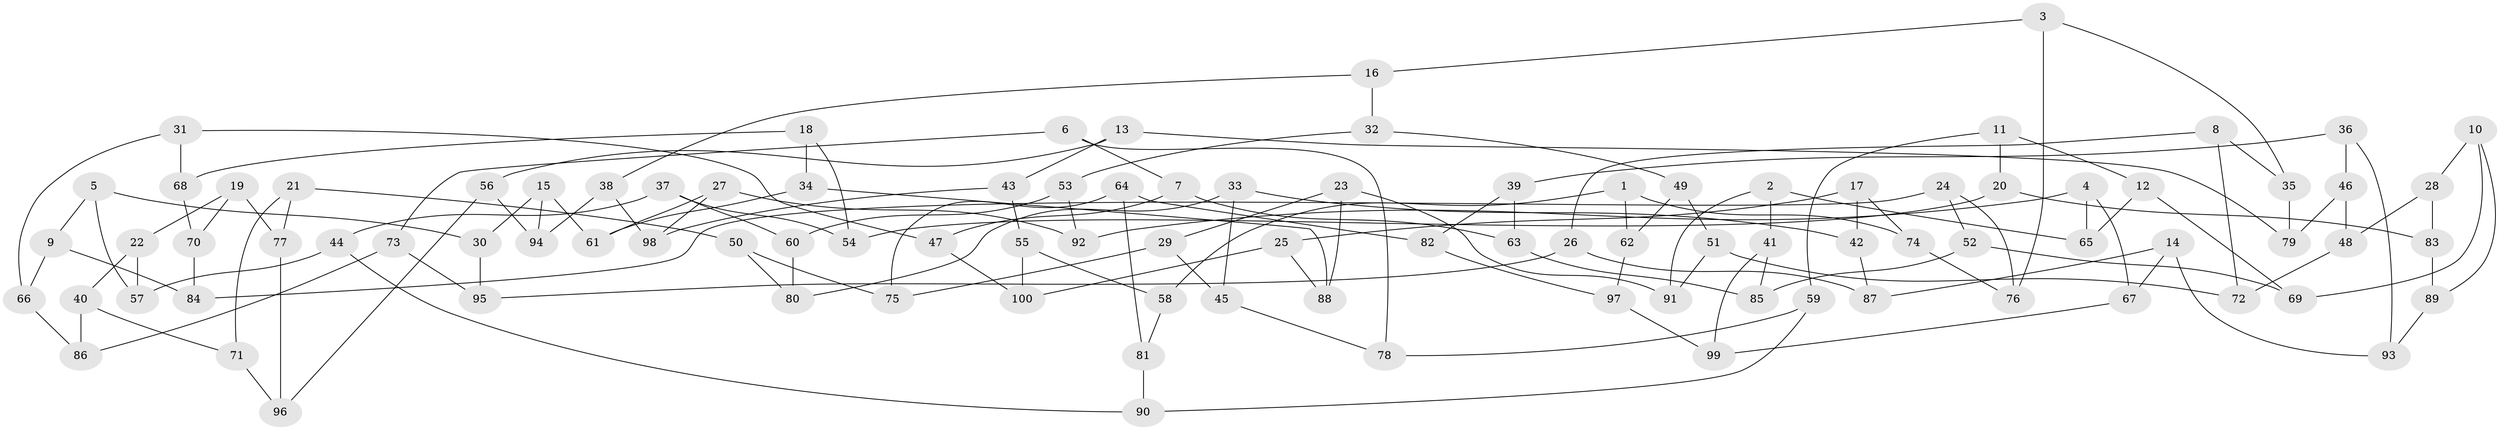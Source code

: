 // Generated by graph-tools (version 1.1) at 2025/11/02/21/25 10:11:15]
// undirected, 100 vertices, 150 edges
graph export_dot {
graph [start="1"]
  node [color=gray90,style=filled];
  1;
  2;
  3;
  4;
  5;
  6;
  7;
  8;
  9;
  10;
  11;
  12;
  13;
  14;
  15;
  16;
  17;
  18;
  19;
  20;
  21;
  22;
  23;
  24;
  25;
  26;
  27;
  28;
  29;
  30;
  31;
  32;
  33;
  34;
  35;
  36;
  37;
  38;
  39;
  40;
  41;
  42;
  43;
  44;
  45;
  46;
  47;
  48;
  49;
  50;
  51;
  52;
  53;
  54;
  55;
  56;
  57;
  58;
  59;
  60;
  61;
  62;
  63;
  64;
  65;
  66;
  67;
  68;
  69;
  70;
  71;
  72;
  73;
  74;
  75;
  76;
  77;
  78;
  79;
  80;
  81;
  82;
  83;
  84;
  85;
  86;
  87;
  88;
  89;
  90;
  91;
  92;
  93;
  94;
  95;
  96;
  97;
  98;
  99;
  100;
  1 -- 58;
  1 -- 62;
  1 -- 74;
  2 -- 91;
  2 -- 65;
  2 -- 41;
  3 -- 76;
  3 -- 35;
  3 -- 16;
  4 -- 92;
  4 -- 67;
  4 -- 65;
  5 -- 30;
  5 -- 9;
  5 -- 57;
  6 -- 7;
  6 -- 73;
  6 -- 78;
  7 -- 47;
  7 -- 63;
  8 -- 35;
  8 -- 72;
  8 -- 26;
  9 -- 84;
  9 -- 66;
  10 -- 28;
  10 -- 69;
  10 -- 89;
  11 -- 20;
  11 -- 12;
  11 -- 59;
  12 -- 65;
  12 -- 69;
  13 -- 79;
  13 -- 56;
  13 -- 43;
  14 -- 67;
  14 -- 93;
  14 -- 87;
  15 -- 61;
  15 -- 30;
  15 -- 94;
  16 -- 38;
  16 -- 32;
  17 -- 42;
  17 -- 25;
  17 -- 74;
  18 -- 54;
  18 -- 68;
  18 -- 34;
  19 -- 70;
  19 -- 22;
  19 -- 77;
  20 -- 54;
  20 -- 83;
  21 -- 71;
  21 -- 50;
  21 -- 77;
  22 -- 57;
  22 -- 40;
  23 -- 88;
  23 -- 29;
  23 -- 91;
  24 -- 76;
  24 -- 52;
  24 -- 84;
  25 -- 100;
  25 -- 88;
  26 -- 95;
  26 -- 87;
  27 -- 61;
  27 -- 98;
  27 -- 92;
  28 -- 48;
  28 -- 83;
  29 -- 45;
  29 -- 75;
  30 -- 95;
  31 -- 47;
  31 -- 68;
  31 -- 66;
  32 -- 53;
  32 -- 49;
  33 -- 45;
  33 -- 42;
  33 -- 80;
  34 -- 88;
  34 -- 61;
  35 -- 79;
  36 -- 46;
  36 -- 93;
  36 -- 39;
  37 -- 44;
  37 -- 54;
  37 -- 60;
  38 -- 98;
  38 -- 94;
  39 -- 82;
  39 -- 63;
  40 -- 71;
  40 -- 86;
  41 -- 85;
  41 -- 99;
  42 -- 87;
  43 -- 98;
  43 -- 55;
  44 -- 90;
  44 -- 57;
  45 -- 78;
  46 -- 79;
  46 -- 48;
  47 -- 100;
  48 -- 72;
  49 -- 62;
  49 -- 51;
  50 -- 75;
  50 -- 80;
  51 -- 91;
  51 -- 72;
  52 -- 85;
  52 -- 69;
  53 -- 60;
  53 -- 92;
  55 -- 100;
  55 -- 58;
  56 -- 94;
  56 -- 96;
  58 -- 81;
  59 -- 90;
  59 -- 78;
  60 -- 80;
  62 -- 97;
  63 -- 85;
  64 -- 81;
  64 -- 82;
  64 -- 75;
  66 -- 86;
  67 -- 99;
  68 -- 70;
  70 -- 84;
  71 -- 96;
  73 -- 86;
  73 -- 95;
  74 -- 76;
  77 -- 96;
  81 -- 90;
  82 -- 97;
  83 -- 89;
  89 -- 93;
  97 -- 99;
}
